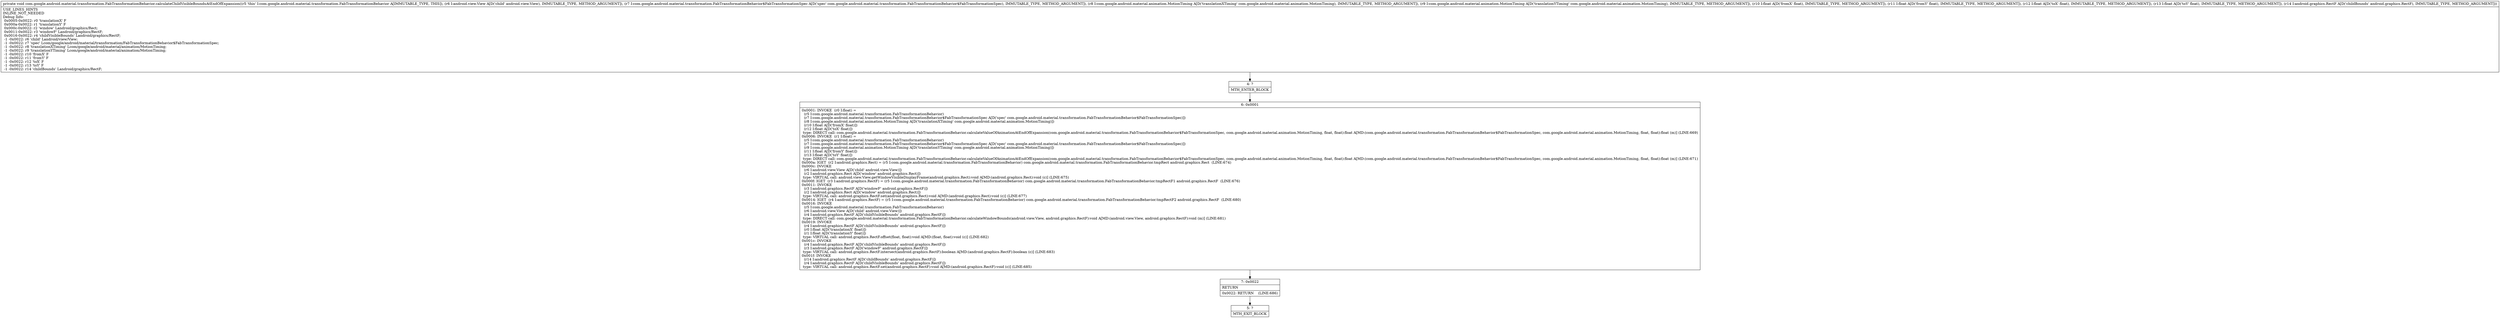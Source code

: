 digraph "CFG forcom.google.android.material.transformation.FabTransformationBehavior.calculateChildVisibleBoundsAtEndOfExpansion(Landroid\/view\/View;Lcom\/google\/android\/material\/transformation\/FabTransformationBehavior$FabTransformationSpec;Lcom\/google\/android\/material\/animation\/MotionTiming;Lcom\/google\/android\/material\/animation\/MotionTiming;FFFFLandroid\/graphics\/RectF;)V" {
Node_4 [shape=record,label="{4\:\ ?|MTH_ENTER_BLOCK\l}"];
Node_6 [shape=record,label="{6\:\ 0x0001|0x0001: INVOKE  (r0 I:float) = \l  (r5 I:com.google.android.material.transformation.FabTransformationBehavior)\l  (r7 I:com.google.android.material.transformation.FabTransformationBehavior$FabTransformationSpec A[D('spec' com.google.android.material.transformation.FabTransformationBehavior$FabTransformationSpec)])\l  (r8 I:com.google.android.material.animation.MotionTiming A[D('translationXTiming' com.google.android.material.animation.MotionTiming)])\l  (r10 I:float A[D('fromX' float)])\l  (r12 I:float A[D('toX' float)])\l type: DIRECT call: com.google.android.material.transformation.FabTransformationBehavior.calculateValueOfAnimationAtEndOfExpansion(com.google.android.material.transformation.FabTransformationBehavior$FabTransformationSpec, com.google.android.material.animation.MotionTiming, float, float):float A[MD:(com.google.android.material.transformation.FabTransformationBehavior$FabTransformationSpec, com.google.android.material.animation.MotionTiming, float, float):float (m)] (LINE:669)\l0x0006: INVOKE  (r1 I:float) = \l  (r5 I:com.google.android.material.transformation.FabTransformationBehavior)\l  (r7 I:com.google.android.material.transformation.FabTransformationBehavior$FabTransformationSpec A[D('spec' com.google.android.material.transformation.FabTransformationBehavior$FabTransformationSpec)])\l  (r9 I:com.google.android.material.animation.MotionTiming A[D('translationYTiming' com.google.android.material.animation.MotionTiming)])\l  (r11 I:float A[D('fromY' float)])\l  (r13 I:float A[D('toY' float)])\l type: DIRECT call: com.google.android.material.transformation.FabTransformationBehavior.calculateValueOfAnimationAtEndOfExpansion(com.google.android.material.transformation.FabTransformationBehavior$FabTransformationSpec, com.google.android.material.animation.MotionTiming, float, float):float A[MD:(com.google.android.material.transformation.FabTransformationBehavior$FabTransformationSpec, com.google.android.material.animation.MotionTiming, float, float):float (m)] (LINE:671)\l0x000a: IGET  (r2 I:android.graphics.Rect) = (r5 I:com.google.android.material.transformation.FabTransformationBehavior) com.google.android.material.transformation.FabTransformationBehavior.tmpRect android.graphics.Rect  (LINE:674)\l0x000c: INVOKE  \l  (r6 I:android.view.View A[D('child' android.view.View)])\l  (r2 I:android.graphics.Rect A[D('window' android.graphics.Rect)])\l type: VIRTUAL call: android.view.View.getWindowVisibleDisplayFrame(android.graphics.Rect):void A[MD:(android.graphics.Rect):void (c)] (LINE:675)\l0x000f: IGET  (r3 I:android.graphics.RectF) = (r5 I:com.google.android.material.transformation.FabTransformationBehavior) com.google.android.material.transformation.FabTransformationBehavior.tmpRectF1 android.graphics.RectF  (LINE:676)\l0x0011: INVOKE  \l  (r3 I:android.graphics.RectF A[D('windowF' android.graphics.RectF)])\l  (r2 I:android.graphics.Rect A[D('window' android.graphics.Rect)])\l type: VIRTUAL call: android.graphics.RectF.set(android.graphics.Rect):void A[MD:(android.graphics.Rect):void (c)] (LINE:677)\l0x0014: IGET  (r4 I:android.graphics.RectF) = (r5 I:com.google.android.material.transformation.FabTransformationBehavior) com.google.android.material.transformation.FabTransformationBehavior.tmpRectF2 android.graphics.RectF  (LINE:680)\l0x0016: INVOKE  \l  (r5 I:com.google.android.material.transformation.FabTransformationBehavior)\l  (r6 I:android.view.View A[D('child' android.view.View)])\l  (r4 I:android.graphics.RectF A[D('childVisibleBounds' android.graphics.RectF)])\l type: DIRECT call: com.google.android.material.transformation.FabTransformationBehavior.calculateWindowBounds(android.view.View, android.graphics.RectF):void A[MD:(android.view.View, android.graphics.RectF):void (m)] (LINE:681)\l0x0019: INVOKE  \l  (r4 I:android.graphics.RectF A[D('childVisibleBounds' android.graphics.RectF)])\l  (r0 I:float A[D('translationX' float)])\l  (r1 I:float A[D('translationY' float)])\l type: VIRTUAL call: android.graphics.RectF.offset(float, float):void A[MD:(float, float):void (c)] (LINE:682)\l0x001c: INVOKE  \l  (r4 I:android.graphics.RectF A[D('childVisibleBounds' android.graphics.RectF)])\l  (r3 I:android.graphics.RectF A[D('windowF' android.graphics.RectF)])\l type: VIRTUAL call: android.graphics.RectF.intersect(android.graphics.RectF):boolean A[MD:(android.graphics.RectF):boolean (c)] (LINE:683)\l0x001f: INVOKE  \l  (r14 I:android.graphics.RectF A[D('childBounds' android.graphics.RectF)])\l  (r4 I:android.graphics.RectF A[D('childVisibleBounds' android.graphics.RectF)])\l type: VIRTUAL call: android.graphics.RectF.set(android.graphics.RectF):void A[MD:(android.graphics.RectF):void (c)] (LINE:685)\l}"];
Node_7 [shape=record,label="{7\:\ 0x0022|RETURN\l|0x0022: RETURN    (LINE:686)\l}"];
Node_5 [shape=record,label="{5\:\ ?|MTH_EXIT_BLOCK\l}"];
MethodNode[shape=record,label="{private void com.google.android.material.transformation.FabTransformationBehavior.calculateChildVisibleBoundsAtEndOfExpansion((r5 'this' I:com.google.android.material.transformation.FabTransformationBehavior A[IMMUTABLE_TYPE, THIS]), (r6 I:android.view.View A[D('child' android.view.View), IMMUTABLE_TYPE, METHOD_ARGUMENT]), (r7 I:com.google.android.material.transformation.FabTransformationBehavior$FabTransformationSpec A[D('spec' com.google.android.material.transformation.FabTransformationBehavior$FabTransformationSpec), IMMUTABLE_TYPE, METHOD_ARGUMENT]), (r8 I:com.google.android.material.animation.MotionTiming A[D('translationXTiming' com.google.android.material.animation.MotionTiming), IMMUTABLE_TYPE, METHOD_ARGUMENT]), (r9 I:com.google.android.material.animation.MotionTiming A[D('translationYTiming' com.google.android.material.animation.MotionTiming), IMMUTABLE_TYPE, METHOD_ARGUMENT]), (r10 I:float A[D('fromX' float), IMMUTABLE_TYPE, METHOD_ARGUMENT]), (r11 I:float A[D('fromY' float), IMMUTABLE_TYPE, METHOD_ARGUMENT]), (r12 I:float A[D('toX' float), IMMUTABLE_TYPE, METHOD_ARGUMENT]), (r13 I:float A[D('toY' float), IMMUTABLE_TYPE, METHOD_ARGUMENT]), (r14 I:android.graphics.RectF A[D('childBounds' android.graphics.RectF), IMMUTABLE_TYPE, METHOD_ARGUMENT]))  | USE_LINES_HINTS\lINLINE_NOT_NEEDED\lDebug Info:\l  0x0005\-0x0022: r0 'translationX' F\l  0x000a\-0x0022: r1 'translationY' F\l  0x000c\-0x0022: r2 'window' Landroid\/graphics\/Rect;\l  0x0011\-0x0022: r3 'windowF' Landroid\/graphics\/RectF;\l  0x0016\-0x0022: r4 'childVisibleBounds' Landroid\/graphics\/RectF;\l  \-1 \-0x0022: r6 'child' Landroid\/view\/View;\l  \-1 \-0x0022: r7 'spec' Lcom\/google\/android\/material\/transformation\/FabTransformationBehavior$FabTransformationSpec;\l  \-1 \-0x0022: r8 'translationXTiming' Lcom\/google\/android\/material\/animation\/MotionTiming;\l  \-1 \-0x0022: r9 'translationYTiming' Lcom\/google\/android\/material\/animation\/MotionTiming;\l  \-1 \-0x0022: r10 'fromX' F\l  \-1 \-0x0022: r11 'fromY' F\l  \-1 \-0x0022: r12 'toX' F\l  \-1 \-0x0022: r13 'toY' F\l  \-1 \-0x0022: r14 'childBounds' Landroid\/graphics\/RectF;\l}"];
MethodNode -> Node_4;Node_4 -> Node_6;
Node_6 -> Node_7;
Node_7 -> Node_5;
}

